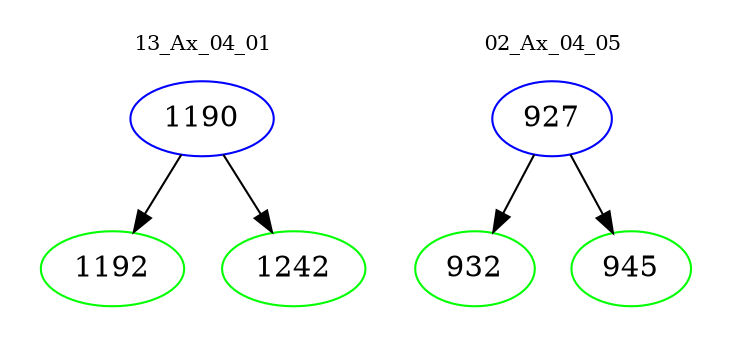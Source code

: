 digraph{
subgraph cluster_0 {
color = white
label = "13_Ax_04_01";
fontsize=10;
T0_1190 [label="1190", color="blue"]
T0_1190 -> T0_1192 [color="black"]
T0_1192 [label="1192", color="green"]
T0_1190 -> T0_1242 [color="black"]
T0_1242 [label="1242", color="green"]
}
subgraph cluster_1 {
color = white
label = "02_Ax_04_05";
fontsize=10;
T1_927 [label="927", color="blue"]
T1_927 -> T1_932 [color="black"]
T1_932 [label="932", color="green"]
T1_927 -> T1_945 [color="black"]
T1_945 [label="945", color="green"]
}
}
